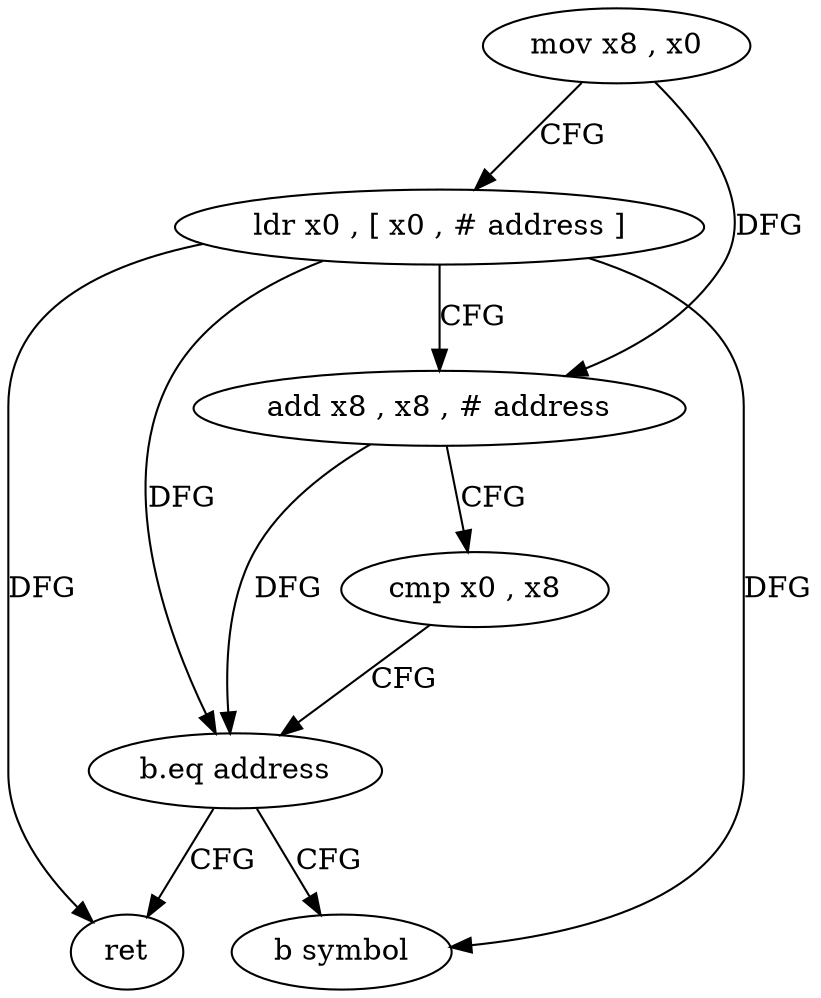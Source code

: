 digraph "func" {
"4264596" [label = "mov x8 , x0" ]
"4264600" [label = "ldr x0 , [ x0 , # address ]" ]
"4264604" [label = "add x8 , x8 , # address" ]
"4264608" [label = "cmp x0 , x8" ]
"4264612" [label = "b.eq address" ]
"4264620" [label = "ret" ]
"4264616" [label = "b symbol" ]
"4264596" -> "4264600" [ label = "CFG" ]
"4264596" -> "4264604" [ label = "DFG" ]
"4264600" -> "4264604" [ label = "CFG" ]
"4264600" -> "4264612" [ label = "DFG" ]
"4264600" -> "4264620" [ label = "DFG" ]
"4264600" -> "4264616" [ label = "DFG" ]
"4264604" -> "4264608" [ label = "CFG" ]
"4264604" -> "4264612" [ label = "DFG" ]
"4264608" -> "4264612" [ label = "CFG" ]
"4264612" -> "4264620" [ label = "CFG" ]
"4264612" -> "4264616" [ label = "CFG" ]
}
